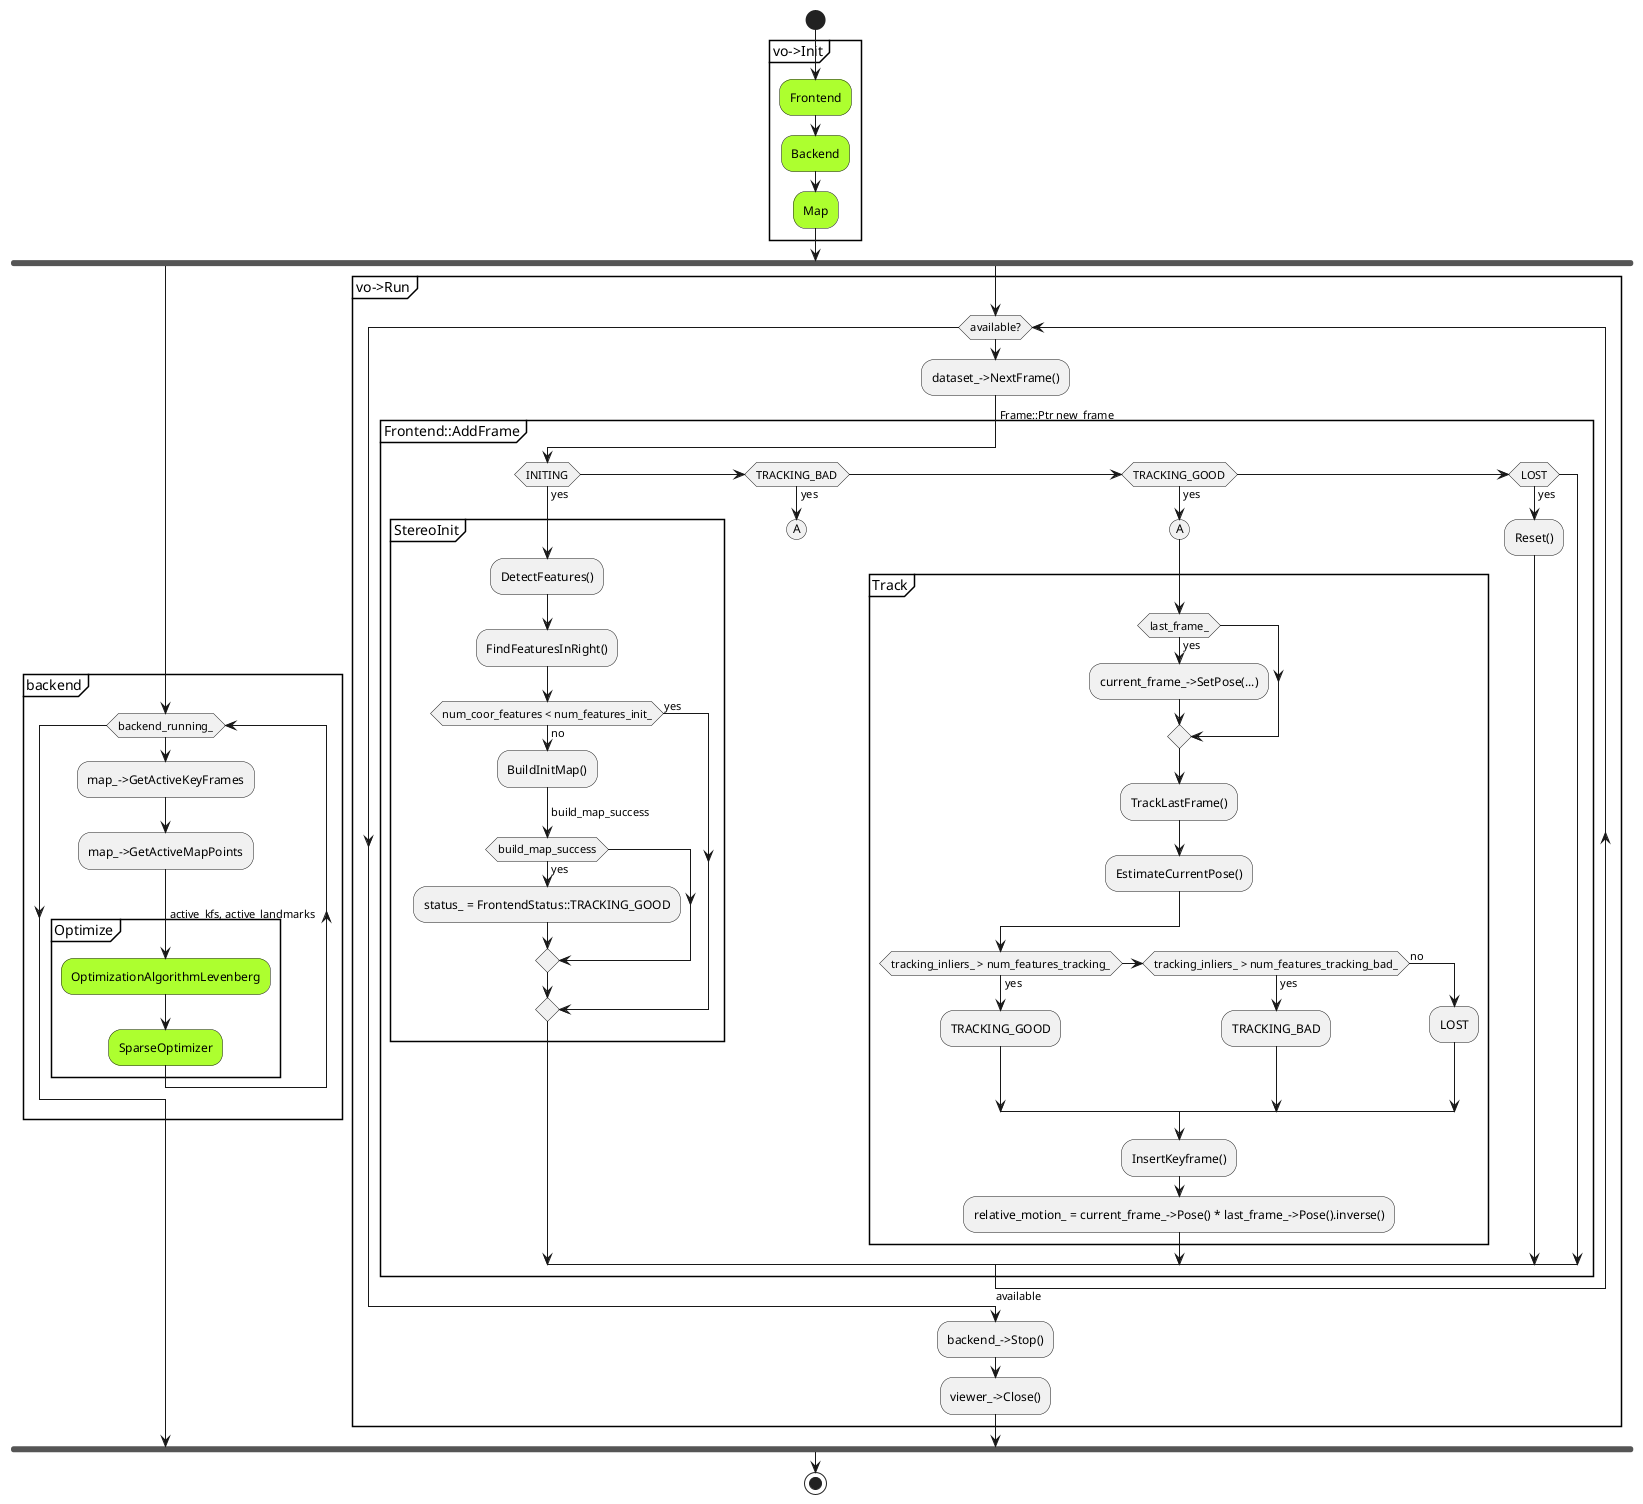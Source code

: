 @startuml easy_slam
start
partition vo->Init {
#GreenYellow:Frontend;
#GreenYellow:Backend;
#GreenYellow:Map;
}
fork
partition backend {
while (backend_running_)
  :map_->GetActiveKeyFrames;
  :map_->GetActiveMapPoints;
  ->active_kfs, active_landmarks;
  partition Optimize {
    #GreenYellow:OptimizationAlgorithmLevenberg;
    #GreenYellow:SparseOptimizer;
  }
endwhile
}
fork again
partition "vo->Run" {
while (available?)
  :dataset_->NextFrame();
  -> Frame::Ptr new_frame;
  partition "Frontend::AddFrame" {
  if (INITING) then (yes)
    partition "StereoInit"{
      :DetectFeatures();
      :FindFeaturesInRight();
      if (num_coor_features < num_features_init_) then (no)
        :BuildInitMap();
        -> build_map_success;
        if (build_map_success) then (yes)
          :status_ = FrontendStatus::TRACKING_GOOD;
        endif
      else (yes)
      endif
    }
  elseif (TRACKING_BAD) then(yes)
    (A)
    detach
  elseif (TRACKING_GOOD) then(yes)
    (A)
    partition "Track"{
    if (last_frame_) then (yes)
      :current_frame_->SetPose(...);
    endif
    :TrackLastFrame();
    :EstimateCurrentPose();
    if (tracking_inliers_ > num_features_tracking_) then (yes)
      :TRACKING_GOOD;
    elseif (tracking_inliers_ > num_features_tracking_bad_) then (yes)
      :TRACKING_BAD;
    else (no)
      :LOST;
    endif
    :InsertKeyframe();
    :relative_motion_ = current_frame_->Pose() * last_frame_->Pose().inverse();
    }
  elseif (LOST) then (yes)
    :Reset();
  endif
  }
  -> available;
endwhile
:backend_->Stop();
:viewer_->Close();
}
end fork
stop
@enduml